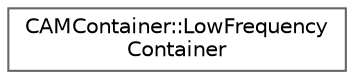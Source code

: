 digraph "类继承关系图"
{
 // INTERACTIVE_SVG=YES
 // LATEX_PDF_SIZE
  bgcolor="transparent";
  edge [fontname=Helvetica,fontsize=10,labelfontname=Helvetica,labelfontsize=10];
  node [fontname=Helvetica,fontsize=10,shape=box,height=0.2,width=0.4];
  rankdir="LR";
  Node0 [id="Node000000",label="CAMContainer::LowFrequency\lContainer",height=0.2,width=0.4,color="grey40", fillcolor="white", style="filled",URL="$d6/d4f/structCAMContainer_1_1LowFrequencyContainer.html",tooltip=" "];
}
